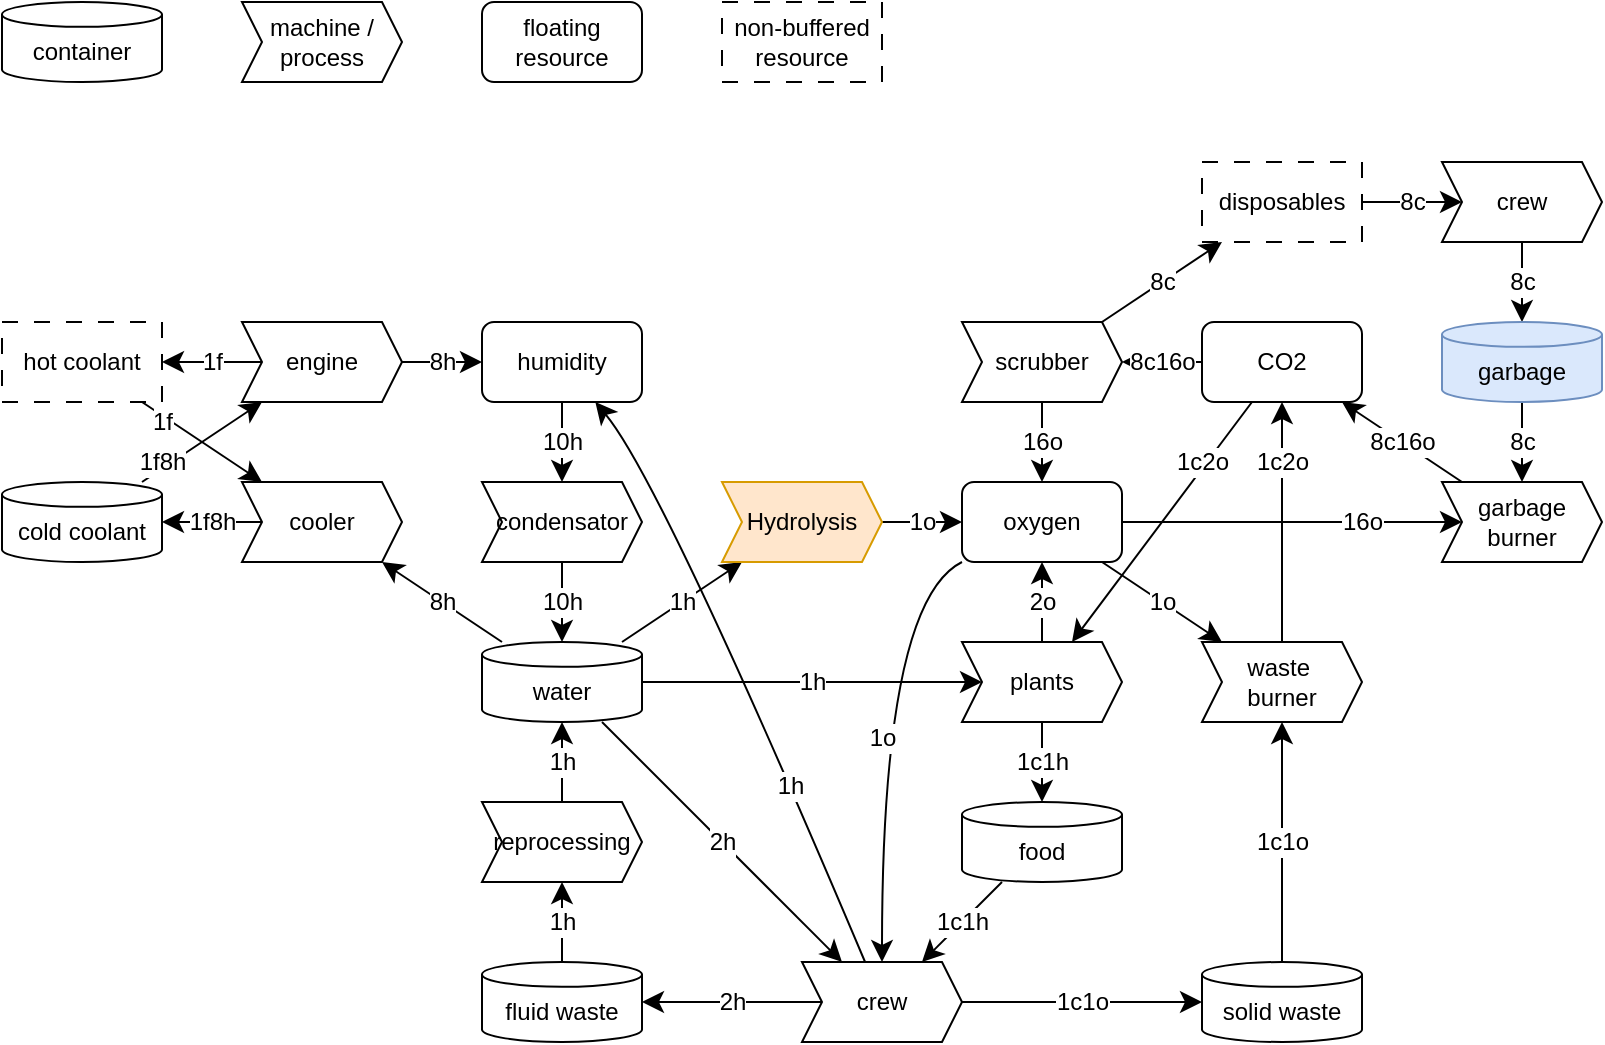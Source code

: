 <mxfile version="28.0.6">
  <diagram name="Page-1" id="S1FUTQUYGq-v-Z-Q9evB">
    <mxGraphModel dx="1815" dy="974" grid="1" gridSize="10" guides="1" tooltips="1" connect="1" arrows="1" fold="1" page="1" pageScale="1" pageWidth="827" pageHeight="1169" math="0" shadow="0">
      <root>
        <mxCell id="0" />
        <mxCell id="1" parent="0" />
        <mxCell id="CmxRopXf3G86RnJkhXXH-2" value="container" style="shape=cylinder3;whiteSpace=wrap;html=1;boundedLbl=1;backgroundOutline=1;size=6.207;" parent="1" vertex="1">
          <mxGeometry x="-160" y="280" width="80" height="40" as="geometry" />
        </mxCell>
        <mxCell id="CmxRopXf3G86RnJkhXXH-3" value="machine / process" style="shape=step;perimeter=stepPerimeter;whiteSpace=wrap;html=1;fixedSize=1;size=10;" parent="1" vertex="1">
          <mxGeometry x="-40" y="280" width="80" height="40" as="geometry" />
        </mxCell>
        <mxCell id="CmxRopXf3G86RnJkhXXH-4" value="floating resource" style="rounded=1;whiteSpace=wrap;html=1;" parent="1" vertex="1">
          <mxGeometry x="80" y="280" width="80" height="40" as="geometry" />
        </mxCell>
        <mxCell id="CmxRopXf3G86RnJkhXXH-24" value="8h" style="edgeStyle=none;curved=1;rounded=0;orthogonalLoop=1;jettySize=auto;html=1;fontSize=12;startSize=8;endSize=8;" parent="1" source="CmxRopXf3G86RnJkhXXH-5" target="CmxRopXf3G86RnJkhXXH-13" edge="1">
          <mxGeometry relative="1" as="geometry" />
        </mxCell>
        <mxCell id="CmxRopXf3G86RnJkhXXH-39" value="1h" style="edgeStyle=none;curved=1;rounded=0;orthogonalLoop=1;jettySize=auto;html=1;fontSize=12;startSize=8;endSize=8;" parent="1" source="CmxRopXf3G86RnJkhXXH-5" target="CmxRopXf3G86RnJkhXXH-15" edge="1">
          <mxGeometry relative="1" as="geometry" />
        </mxCell>
        <mxCell id="iWIDf0FiWBgadMUSRAMe-8" value="2h" style="edgeStyle=none;curved=1;rounded=0;orthogonalLoop=1;jettySize=auto;html=1;fontSize=12;startSize=8;endSize=8;" parent="1" source="CmxRopXf3G86RnJkhXXH-5" target="CmxRopXf3G86RnJkhXXH-18" edge="1">
          <mxGeometry relative="1" as="geometry" />
        </mxCell>
        <mxCell id="Fb7SYodg1rfcOdGR5ccG-2" value="1h" style="edgeStyle=none;curved=1;rounded=0;orthogonalLoop=1;jettySize=auto;html=1;fontSize=12;startSize=8;endSize=8;" edge="1" parent="1" source="CmxRopXf3G86RnJkhXXH-5" target="Fb7SYodg1rfcOdGR5ccG-1">
          <mxGeometry relative="1" as="geometry" />
        </mxCell>
        <mxCell id="CmxRopXf3G86RnJkhXXH-5" value="water" style="shape=cylinder3;whiteSpace=wrap;html=1;boundedLbl=1;backgroundOutline=1;size=6.207;" parent="1" vertex="1">
          <mxGeometry x="80" y="600" width="80" height="40" as="geometry" />
        </mxCell>
        <mxCell id="CmxRopXf3G86RnJkhXXH-57" value="1o" style="edgeStyle=none;curved=1;rounded=0;orthogonalLoop=1;jettySize=auto;html=1;fontSize=12;startSize=8;endSize=8;" parent="1" source="CmxRopXf3G86RnJkhXXH-7" target="CmxRopXf3G86RnJkhXXH-53" edge="1">
          <mxGeometry relative="1" as="geometry" />
        </mxCell>
        <mxCell id="Fb7SYodg1rfcOdGR5ccG-17" value="1o" style="edgeStyle=none;curved=1;rounded=0;orthogonalLoop=1;jettySize=auto;html=1;fontSize=12;startSize=8;endSize=8;" edge="1" parent="1" source="CmxRopXf3G86RnJkhXXH-7" target="CmxRopXf3G86RnJkhXXH-18">
          <mxGeometry relative="1" as="geometry">
            <Array as="points">
              <mxPoint x="280" y="580" />
            </Array>
          </mxGeometry>
        </mxCell>
        <mxCell id="Fb7SYodg1rfcOdGR5ccG-26" value="16o" style="edgeStyle=none;curved=1;rounded=0;orthogonalLoop=1;jettySize=auto;html=1;fontSize=12;startSize=8;endSize=8;" edge="1" parent="1" source="CmxRopXf3G86RnJkhXXH-7" target="Fb7SYodg1rfcOdGR5ccG-24">
          <mxGeometry x="0.412" relative="1" as="geometry">
            <mxPoint as="offset" />
          </mxGeometry>
        </mxCell>
        <mxCell id="CmxRopXf3G86RnJkhXXH-7" value="oxygen" style="rounded=1;whiteSpace=wrap;html=1;" parent="1" vertex="1">
          <mxGeometry x="320" y="520" width="80" height="40" as="geometry" />
        </mxCell>
        <mxCell id="CmxRopXf3G86RnJkhXXH-29" value="1f" style="edgeStyle=none;curved=1;rounded=0;orthogonalLoop=1;jettySize=auto;html=1;fontSize=12;startSize=8;endSize=8;" parent="1" source="Fb7SYodg1rfcOdGR5ccG-31" target="CmxRopXf3G86RnJkhXXH-13" edge="1">
          <mxGeometry x="-0.615" y="-3" relative="1" as="geometry">
            <mxPoint x="-90.0" y="480" as="sourcePoint" />
            <mxPoint as="offset" />
          </mxGeometry>
        </mxCell>
        <mxCell id="CmxRopXf3G86RnJkhXXH-27" value="1f8h" style="edgeStyle=none;curved=1;rounded=0;orthogonalLoop=1;jettySize=auto;html=1;fontSize=12;startSize=8;endSize=8;" parent="1" source="CmxRopXf3G86RnJkhXXH-11" target="CmxRopXf3G86RnJkhXXH-12" edge="1">
          <mxGeometry x="-0.615" y="3" relative="1" as="geometry">
            <mxPoint as="offset" />
          </mxGeometry>
        </mxCell>
        <mxCell id="CmxRopXf3G86RnJkhXXH-11" value="cold coolant" style="shape=cylinder3;whiteSpace=wrap;html=1;boundedLbl=1;backgroundOutline=1;size=6.207;" parent="1" vertex="1">
          <mxGeometry x="-160" y="520" width="80" height="40" as="geometry" />
        </mxCell>
        <mxCell id="CmxRopXf3G86RnJkhXXH-28" value="1f" style="edgeStyle=none;curved=1;rounded=0;orthogonalLoop=1;jettySize=auto;html=1;fontSize=12;startSize=8;endSize=8;" parent="1" source="CmxRopXf3G86RnJkhXXH-12" target="Fb7SYodg1rfcOdGR5ccG-31" edge="1">
          <mxGeometry relative="1" as="geometry">
            <mxPoint x="-80.0" y="460" as="targetPoint" />
          </mxGeometry>
        </mxCell>
        <mxCell id="CmxRopXf3G86RnJkhXXH-31" value="8h" style="edgeStyle=none;curved=1;rounded=0;orthogonalLoop=1;jettySize=auto;html=1;fontSize=12;startSize=8;endSize=8;" parent="1" source="CmxRopXf3G86RnJkhXXH-12" target="CmxRopXf3G86RnJkhXXH-25" edge="1">
          <mxGeometry relative="1" as="geometry" />
        </mxCell>
        <mxCell id="CmxRopXf3G86RnJkhXXH-12" value="engine" style="shape=step;perimeter=stepPerimeter;whiteSpace=wrap;html=1;fixedSize=1;size=10;" parent="1" vertex="1">
          <mxGeometry x="-40" y="440" width="80" height="40" as="geometry" />
        </mxCell>
        <mxCell id="CmxRopXf3G86RnJkhXXH-26" value="1f8h" style="edgeStyle=none;curved=1;rounded=0;orthogonalLoop=1;jettySize=auto;html=1;fontSize=12;startSize=8;endSize=8;" parent="1" source="CmxRopXf3G86RnJkhXXH-13" target="CmxRopXf3G86RnJkhXXH-11" edge="1">
          <mxGeometry relative="1" as="geometry" />
        </mxCell>
        <mxCell id="CmxRopXf3G86RnJkhXXH-13" value="cooler" style="shape=step;perimeter=stepPerimeter;whiteSpace=wrap;html=1;fixedSize=1;size=10;" parent="1" vertex="1">
          <mxGeometry x="-40" y="520" width="80" height="40" as="geometry" />
        </mxCell>
        <mxCell id="CmxRopXf3G86RnJkhXXH-22" value="1c1h" style="edgeStyle=none;curved=1;rounded=0;orthogonalLoop=1;jettySize=auto;html=1;fontSize=12;startSize=8;endSize=8;" parent="1" source="CmxRopXf3G86RnJkhXXH-15" target="Fb7SYodg1rfcOdGR5ccG-15" edge="1">
          <mxGeometry relative="1" as="geometry">
            <mxPoint x="433.333" y="680" as="sourcePoint" />
            <mxPoint x="360" y="680" as="targetPoint" />
          </mxGeometry>
        </mxCell>
        <mxCell id="CmxRopXf3G86RnJkhXXH-35" value="2o" style="edgeStyle=none;curved=1;rounded=0;orthogonalLoop=1;jettySize=auto;html=1;fontSize=12;startSize=8;endSize=8;" parent="1" source="CmxRopXf3G86RnJkhXXH-15" target="CmxRopXf3G86RnJkhXXH-7" edge="1">
          <mxGeometry relative="1" as="geometry" />
        </mxCell>
        <mxCell id="CmxRopXf3G86RnJkhXXH-15" value="plants" style="shape=step;perimeter=stepPerimeter;whiteSpace=wrap;html=1;fixedSize=1;size=10;" parent="1" vertex="1">
          <mxGeometry x="320" y="600" width="80" height="40" as="geometry" />
        </mxCell>
        <mxCell id="CmxRopXf3G86RnJkhXXH-20" value="1c1h" style="edgeStyle=none;curved=1;rounded=0;orthogonalLoop=1;jettySize=auto;html=1;fontSize=12;startSize=8;endSize=8;" parent="1" source="Fb7SYodg1rfcOdGR5ccG-15" target="CmxRopXf3G86RnJkhXXH-18" edge="1">
          <mxGeometry relative="1" as="geometry">
            <mxPoint x="360" y="720" as="sourcePoint" />
          </mxGeometry>
        </mxCell>
        <mxCell id="iWIDf0FiWBgadMUSRAMe-10" value="1c1o" style="edgeStyle=none;curved=1;rounded=0;orthogonalLoop=1;jettySize=auto;html=1;fontSize=12;startSize=8;endSize=8;" parent="1" source="CmxRopXf3G86RnJkhXXH-18" target="Fb7SYodg1rfcOdGR5ccG-10" edge="1">
          <mxGeometry relative="1" as="geometry">
            <mxPoint x="440" y="780" as="targetPoint" />
          </mxGeometry>
        </mxCell>
        <mxCell id="Fb7SYodg1rfcOdGR5ccG-13" value="2h" style="edgeStyle=none;curved=1;rounded=0;orthogonalLoop=1;jettySize=auto;html=1;fontSize=12;startSize=8;endSize=8;" edge="1" parent="1" source="CmxRopXf3G86RnJkhXXH-18" target="Fb7SYodg1rfcOdGR5ccG-11">
          <mxGeometry relative="1" as="geometry" />
        </mxCell>
        <mxCell id="Fb7SYodg1rfcOdGR5ccG-18" value="1h" style="edgeStyle=none;curved=1;rounded=0;orthogonalLoop=1;jettySize=auto;html=1;fontSize=12;startSize=8;endSize=8;" edge="1" parent="1" source="CmxRopXf3G86RnJkhXXH-18" target="CmxRopXf3G86RnJkhXXH-25">
          <mxGeometry x="-0.386" relative="1" as="geometry">
            <Array as="points">
              <mxPoint x="170" y="520" />
            </Array>
            <mxPoint as="offset" />
          </mxGeometry>
        </mxCell>
        <mxCell id="CmxRopXf3G86RnJkhXXH-18" value="crew" style="shape=step;perimeter=stepPerimeter;whiteSpace=wrap;html=1;fixedSize=1;size=10;" parent="1" vertex="1">
          <mxGeometry x="240" y="760" width="80" height="40" as="geometry" />
        </mxCell>
        <mxCell id="CmxRopXf3G86RnJkhXXH-33" value="10h" style="edgeStyle=none;curved=1;rounded=0;orthogonalLoop=1;jettySize=auto;html=1;fontSize=12;startSize=8;endSize=8;" parent="1" source="CmxRopXf3G86RnJkhXXH-25" target="CmxRopXf3G86RnJkhXXH-32" edge="1">
          <mxGeometry relative="1" as="geometry" />
        </mxCell>
        <mxCell id="CmxRopXf3G86RnJkhXXH-25" value="humidity" style="rounded=1;whiteSpace=wrap;html=1;" parent="1" vertex="1">
          <mxGeometry x="80" y="440" width="80" height="40" as="geometry" />
        </mxCell>
        <mxCell id="CmxRopXf3G86RnJkhXXH-34" value="10h" style="edgeStyle=none;curved=1;rounded=0;orthogonalLoop=1;jettySize=auto;html=1;fontSize=12;startSize=8;endSize=8;" parent="1" source="CmxRopXf3G86RnJkhXXH-32" target="CmxRopXf3G86RnJkhXXH-5" edge="1">
          <mxGeometry relative="1" as="geometry" />
        </mxCell>
        <mxCell id="CmxRopXf3G86RnJkhXXH-32" value="condensator" style="shape=step;perimeter=stepPerimeter;whiteSpace=wrap;html=1;fixedSize=1;size=10;" parent="1" vertex="1">
          <mxGeometry x="80" y="520" width="80" height="40" as="geometry" />
        </mxCell>
        <mxCell id="CmxRopXf3G86RnJkhXXH-38" value="1h" style="edgeStyle=none;curved=1;rounded=0;orthogonalLoop=1;jettySize=auto;html=1;fontSize=12;startSize=8;endSize=8;" parent="1" source="CmxRopXf3G86RnJkhXXH-36" target="CmxRopXf3G86RnJkhXXH-5" edge="1">
          <mxGeometry relative="1" as="geometry" />
        </mxCell>
        <mxCell id="CmxRopXf3G86RnJkhXXH-36" value="reprocessing" style="shape=step;perimeter=stepPerimeter;whiteSpace=wrap;html=1;fixedSize=1;size=10;" parent="1" vertex="1">
          <mxGeometry x="80" y="680" width="80" height="40" as="geometry" />
        </mxCell>
        <mxCell id="CmxRopXf3G86RnJkhXXH-42" value="1c2o" style="edgeStyle=none;curved=1;rounded=0;orthogonalLoop=1;jettySize=auto;html=1;fontSize=12;startSize=8;endSize=8;" parent="1" source="CmxRopXf3G86RnJkhXXH-40" target="CmxRopXf3G86RnJkhXXH-15" edge="1">
          <mxGeometry x="-0.48" y="-2" relative="1" as="geometry">
            <mxPoint as="offset" />
          </mxGeometry>
        </mxCell>
        <mxCell id="CmxRopXf3G86RnJkhXXH-47" value="8c16o" style="edgeStyle=none;curved=1;rounded=0;orthogonalLoop=1;jettySize=auto;html=1;fontSize=12;startSize=8;endSize=8;" parent="1" source="CmxRopXf3G86RnJkhXXH-40" target="CmxRopXf3G86RnJkhXXH-46" edge="1">
          <mxGeometry relative="1" as="geometry" />
        </mxCell>
        <mxCell id="CmxRopXf3G86RnJkhXXH-56" value="16o" style="edgeStyle=none;curved=1;rounded=0;orthogonalLoop=1;jettySize=auto;html=1;fontSize=12;startSize=8;endSize=8;" parent="1" source="CmxRopXf3G86RnJkhXXH-46" target="CmxRopXf3G86RnJkhXXH-7" edge="1">
          <mxGeometry relative="1" as="geometry" />
        </mxCell>
        <mxCell id="CmxRopXf3G86RnJkhXXH-40" value="CO2" style="rounded=1;whiteSpace=wrap;html=1;" parent="1" vertex="1">
          <mxGeometry x="440" y="440" width="80" height="40" as="geometry" />
        </mxCell>
        <mxCell id="CmxRopXf3G86RnJkhXXH-48" value="8c" style="edgeStyle=none;curved=1;rounded=0;orthogonalLoop=1;jettySize=auto;html=1;fontSize=12;startSize=8;endSize=8;" parent="1" source="CmxRopXf3G86RnJkhXXH-46" target="Fb7SYodg1rfcOdGR5ccG-7" edge="1">
          <mxGeometry x="-0.002" relative="1" as="geometry">
            <mxPoint as="offset" />
          </mxGeometry>
        </mxCell>
        <mxCell id="CmxRopXf3G86RnJkhXXH-46" value="scrubber" style="shape=step;perimeter=stepPerimeter;whiteSpace=wrap;html=1;fixedSize=1;size=10;" parent="1" vertex="1">
          <mxGeometry x="320" y="440" width="80" height="40" as="geometry" />
        </mxCell>
        <mxCell id="CmxRopXf3G86RnJkhXXH-52" value="8c" style="edgeStyle=none;curved=1;rounded=0;orthogonalLoop=1;jettySize=auto;html=1;fontSize=12;startSize=8;endSize=8;" parent="1" source="CmxRopXf3G86RnJkhXXH-49" target="Fb7SYodg1rfcOdGR5ccG-9" edge="1">
          <mxGeometry relative="1" as="geometry">
            <mxPoint x="600" y="600" as="targetPoint" />
          </mxGeometry>
        </mxCell>
        <mxCell id="CmxRopXf3G86RnJkhXXH-49" value="crew" style="shape=step;perimeter=stepPerimeter;whiteSpace=wrap;html=1;fixedSize=1;size=10;" parent="1" vertex="1">
          <mxGeometry x="560" y="360" width="80" height="40" as="geometry" />
        </mxCell>
        <mxCell id="CmxRopXf3G86RnJkhXXH-54" value="8c" style="edgeStyle=none;curved=1;rounded=0;orthogonalLoop=1;jettySize=auto;html=1;fontSize=12;startSize=8;endSize=8;" parent="1" source="Fb7SYodg1rfcOdGR5ccG-9" target="Fb7SYodg1rfcOdGR5ccG-24" edge="1">
          <mxGeometry relative="1" as="geometry">
            <mxPoint x="560" y="620" as="sourcePoint" />
          </mxGeometry>
        </mxCell>
        <mxCell id="CmxRopXf3G86RnJkhXXH-55" value="1c2o" style="edgeStyle=none;curved=1;rounded=0;orthogonalLoop=1;jettySize=auto;html=1;fontSize=12;startSize=8;endSize=8;" parent="1" source="CmxRopXf3G86RnJkhXXH-53" target="CmxRopXf3G86RnJkhXXH-40" edge="1">
          <mxGeometry x="0.5" relative="1" as="geometry">
            <mxPoint as="offset" />
          </mxGeometry>
        </mxCell>
        <mxCell id="CmxRopXf3G86RnJkhXXH-53" value="waste&amp;nbsp;&lt;div&gt;burner&lt;/div&gt;" style="shape=step;perimeter=stepPerimeter;whiteSpace=wrap;html=1;fixedSize=1;size=10;" parent="1" vertex="1">
          <mxGeometry x="440" y="600" width="80" height="40" as="geometry" />
        </mxCell>
        <mxCell id="Fb7SYodg1rfcOdGR5ccG-3" value="1o" style="edgeStyle=none;curved=1;rounded=0;orthogonalLoop=1;jettySize=auto;html=1;fontSize=12;startSize=8;endSize=8;" edge="1" parent="1" source="Fb7SYodg1rfcOdGR5ccG-1" target="CmxRopXf3G86RnJkhXXH-7">
          <mxGeometry relative="1" as="geometry" />
        </mxCell>
        <mxCell id="Fb7SYodg1rfcOdGR5ccG-1" value="Hydrolysis" style="shape=step;perimeter=stepPerimeter;whiteSpace=wrap;html=1;fixedSize=1;size=10;fillColor=#ffe6cc;strokeColor=#d79b00;" vertex="1" parent="1">
          <mxGeometry x="200" y="520" width="80" height="40" as="geometry" />
        </mxCell>
        <mxCell id="Fb7SYodg1rfcOdGR5ccG-6" value="non-buffered&lt;div&gt;resource&lt;/div&gt;" style="rounded=0;whiteSpace=wrap;html=1;dashed=1;dashPattern=8 8;" vertex="1" parent="1">
          <mxGeometry x="200" y="280" width="80" height="40" as="geometry" />
        </mxCell>
        <mxCell id="Fb7SYodg1rfcOdGR5ccG-8" value="8c" style="edgeStyle=none;curved=1;rounded=0;orthogonalLoop=1;jettySize=auto;html=1;fontSize=12;startSize=8;endSize=8;" edge="1" parent="1" source="Fb7SYodg1rfcOdGR5ccG-7" target="CmxRopXf3G86RnJkhXXH-49">
          <mxGeometry relative="1" as="geometry" />
        </mxCell>
        <mxCell id="Fb7SYodg1rfcOdGR5ccG-7" value="disposables" style="rounded=0;whiteSpace=wrap;html=1;dashed=1;dashPattern=8 8;" vertex="1" parent="1">
          <mxGeometry x="440" y="360" width="80" height="40" as="geometry" />
        </mxCell>
        <mxCell id="Fb7SYodg1rfcOdGR5ccG-9" value="garbage" style="shape=cylinder3;whiteSpace=wrap;html=1;boundedLbl=1;backgroundOutline=1;size=6.207;fillColor=#dae8fc;strokeColor=#6c8ebf;" vertex="1" parent="1">
          <mxGeometry x="560" y="440" width="80" height="40" as="geometry" />
        </mxCell>
        <mxCell id="Fb7SYodg1rfcOdGR5ccG-12" value="1c1o" style="edgeStyle=none;curved=1;rounded=0;orthogonalLoop=1;jettySize=auto;html=1;fontSize=12;startSize=8;endSize=8;" edge="1" parent="1" source="Fb7SYodg1rfcOdGR5ccG-10" target="CmxRopXf3G86RnJkhXXH-53">
          <mxGeometry relative="1" as="geometry" />
        </mxCell>
        <mxCell id="Fb7SYodg1rfcOdGR5ccG-10" value="solid waste" style="shape=cylinder3;whiteSpace=wrap;html=1;boundedLbl=1;backgroundOutline=1;size=6.207;" vertex="1" parent="1">
          <mxGeometry x="440" y="760" width="80" height="40" as="geometry" />
        </mxCell>
        <mxCell id="Fb7SYodg1rfcOdGR5ccG-14" value="1h" style="edgeStyle=none;curved=1;rounded=0;orthogonalLoop=1;jettySize=auto;html=1;fontSize=12;startSize=8;endSize=8;" edge="1" parent="1" source="Fb7SYodg1rfcOdGR5ccG-11" target="CmxRopXf3G86RnJkhXXH-36">
          <mxGeometry relative="1" as="geometry">
            <mxPoint as="offset" />
          </mxGeometry>
        </mxCell>
        <mxCell id="Fb7SYodg1rfcOdGR5ccG-11" value="fluid waste" style="shape=cylinder3;whiteSpace=wrap;html=1;boundedLbl=1;backgroundOutline=1;size=6.207;" vertex="1" parent="1">
          <mxGeometry x="80" y="760" width="80" height="40" as="geometry" />
        </mxCell>
        <mxCell id="Fb7SYodg1rfcOdGR5ccG-15" value="food" style="shape=cylinder3;whiteSpace=wrap;html=1;boundedLbl=1;backgroundOutline=1;size=6.207;" vertex="1" parent="1">
          <mxGeometry x="320" y="680" width="80" height="40" as="geometry" />
        </mxCell>
        <mxCell id="Fb7SYodg1rfcOdGR5ccG-25" value="8c16o" style="edgeStyle=none;curved=1;rounded=0;orthogonalLoop=1;jettySize=auto;html=1;fontSize=12;startSize=8;endSize=8;" edge="1" parent="1" source="Fb7SYodg1rfcOdGR5ccG-24" target="CmxRopXf3G86RnJkhXXH-40">
          <mxGeometry relative="1" as="geometry" />
        </mxCell>
        <mxCell id="Fb7SYodg1rfcOdGR5ccG-24" value="garbage burner" style="shape=step;perimeter=stepPerimeter;whiteSpace=wrap;html=1;fixedSize=1;size=10;" vertex="1" parent="1">
          <mxGeometry x="560" y="520" width="80" height="40" as="geometry" />
        </mxCell>
        <mxCell id="Fb7SYodg1rfcOdGR5ccG-31" value="hot coolant" style="rounded=0;whiteSpace=wrap;html=1;dashed=1;dashPattern=8 8;" vertex="1" parent="1">
          <mxGeometry x="-160" y="440" width="80" height="40" as="geometry" />
        </mxCell>
      </root>
    </mxGraphModel>
  </diagram>
</mxfile>
